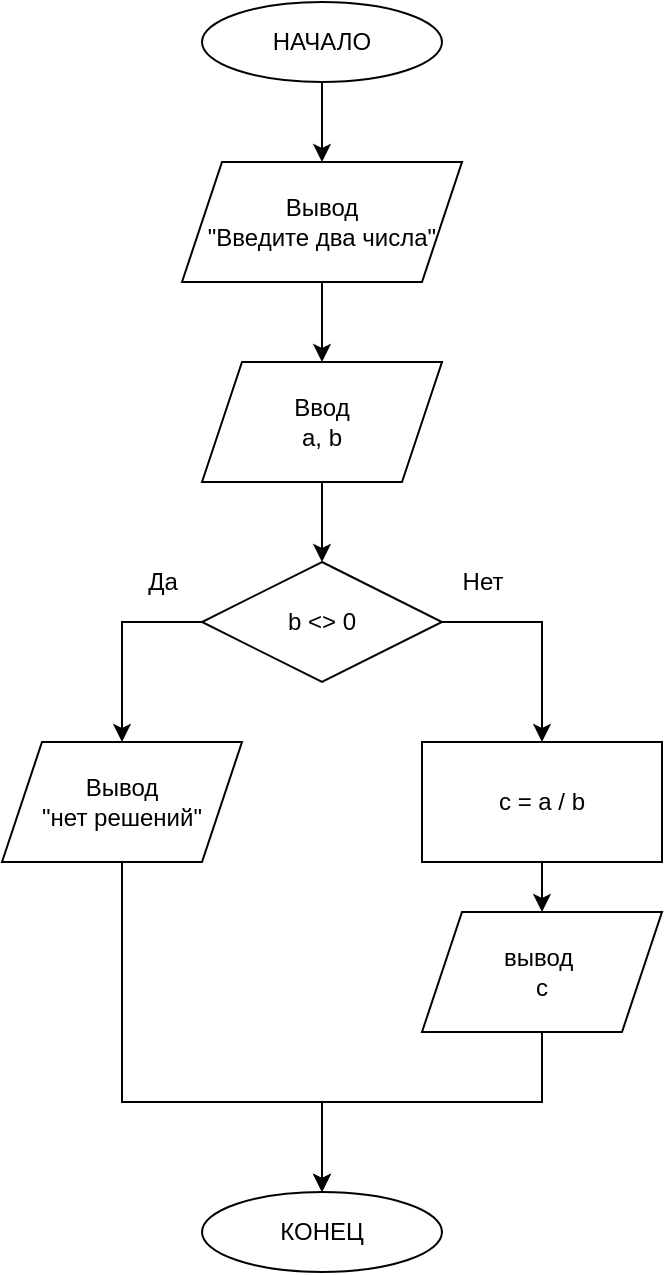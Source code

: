 <mxfile version="14.6.6" type="github">
  <diagram id="DGqqN-S8QnjWxsb0YwZN" name="Page-1">
    <mxGraphModel dx="742" dy="438" grid="1" gridSize="10" guides="1" tooltips="1" connect="1" arrows="1" fold="1" page="1" pageScale="1" pageWidth="827" pageHeight="1169" math="0" shadow="0">
      <root>
        <mxCell id="0" />
        <mxCell id="1" parent="0" />
        <mxCell id="ApOforBmoYvRUDO0L2X7-18" style="edgeStyle=orthogonalEdgeStyle;rounded=0;orthogonalLoop=1;jettySize=auto;html=1;exitX=0.5;exitY=1;exitDx=0;exitDy=0;" edge="1" parent="1" source="ApOforBmoYvRUDO0L2X7-1" target="ApOforBmoYvRUDO0L2X7-3">
          <mxGeometry relative="1" as="geometry" />
        </mxCell>
        <mxCell id="ApOforBmoYvRUDO0L2X7-1" value="НАЧАЛО" style="ellipse;whiteSpace=wrap;html=1;" vertex="1" parent="1">
          <mxGeometry x="320" y="40" width="120" height="40" as="geometry" />
        </mxCell>
        <mxCell id="ApOforBmoYvRUDO0L2X7-2" value="КОНЕЦ" style="ellipse;whiteSpace=wrap;html=1;" vertex="1" parent="1">
          <mxGeometry x="320" y="635" width="120" height="40" as="geometry" />
        </mxCell>
        <mxCell id="ApOforBmoYvRUDO0L2X7-11" style="edgeStyle=orthogonalEdgeStyle;rounded=0;orthogonalLoop=1;jettySize=auto;html=1;exitX=0.5;exitY=1;exitDx=0;exitDy=0;entryX=0.5;entryY=0;entryDx=0;entryDy=0;" edge="1" parent="1" source="ApOforBmoYvRUDO0L2X7-3" target="ApOforBmoYvRUDO0L2X7-4">
          <mxGeometry relative="1" as="geometry" />
        </mxCell>
        <mxCell id="ApOforBmoYvRUDO0L2X7-3" value="Вывод&lt;br&gt;&quot;Введите два числа&quot;" style="shape=parallelogram;perimeter=parallelogramPerimeter;whiteSpace=wrap;html=1;fixedSize=1;" vertex="1" parent="1">
          <mxGeometry x="310" y="120" width="140" height="60" as="geometry" />
        </mxCell>
        <mxCell id="ApOforBmoYvRUDO0L2X7-12" style="edgeStyle=orthogonalEdgeStyle;rounded=0;orthogonalLoop=1;jettySize=auto;html=1;exitX=0.5;exitY=1;exitDx=0;exitDy=0;entryX=0.5;entryY=0;entryDx=0;entryDy=0;" edge="1" parent="1" source="ApOforBmoYvRUDO0L2X7-4" target="ApOforBmoYvRUDO0L2X7-5">
          <mxGeometry relative="1" as="geometry" />
        </mxCell>
        <mxCell id="ApOforBmoYvRUDO0L2X7-4" value="Ввод&lt;br&gt;a, b" style="shape=parallelogram;perimeter=parallelogramPerimeter;whiteSpace=wrap;html=1;fixedSize=1;" vertex="1" parent="1">
          <mxGeometry x="320" y="220" width="120" height="60" as="geometry" />
        </mxCell>
        <mxCell id="ApOforBmoYvRUDO0L2X7-13" style="edgeStyle=orthogonalEdgeStyle;rounded=0;orthogonalLoop=1;jettySize=auto;html=1;exitX=1;exitY=0.5;exitDx=0;exitDy=0;entryX=0.5;entryY=0;entryDx=0;entryDy=0;" edge="1" parent="1" source="ApOforBmoYvRUDO0L2X7-5" target="ApOforBmoYvRUDO0L2X7-8">
          <mxGeometry relative="1" as="geometry" />
        </mxCell>
        <mxCell id="ApOforBmoYvRUDO0L2X7-15" style="edgeStyle=orthogonalEdgeStyle;rounded=0;orthogonalLoop=1;jettySize=auto;html=1;exitX=0;exitY=0.5;exitDx=0;exitDy=0;entryX=0.5;entryY=0;entryDx=0;entryDy=0;" edge="1" parent="1" source="ApOforBmoYvRUDO0L2X7-5" target="ApOforBmoYvRUDO0L2X7-10">
          <mxGeometry relative="1" as="geometry" />
        </mxCell>
        <mxCell id="ApOforBmoYvRUDO0L2X7-5" value="b &amp;lt;&amp;gt; 0" style="rhombus;whiteSpace=wrap;html=1;" vertex="1" parent="1">
          <mxGeometry x="320" y="320" width="120" height="60" as="geometry" />
        </mxCell>
        <mxCell id="ApOforBmoYvRUDO0L2X7-6" value="Да" style="text;html=1;align=center;verticalAlign=middle;resizable=0;points=[];autosize=1;strokeColor=none;" vertex="1" parent="1">
          <mxGeometry x="285" y="320" width="30" height="20" as="geometry" />
        </mxCell>
        <mxCell id="ApOforBmoYvRUDO0L2X7-7" value="Нет" style="text;html=1;align=center;verticalAlign=middle;resizable=0;points=[];autosize=1;strokeColor=none;" vertex="1" parent="1">
          <mxGeometry x="440" y="320" width="40" height="20" as="geometry" />
        </mxCell>
        <mxCell id="ApOforBmoYvRUDO0L2X7-14" style="edgeStyle=orthogonalEdgeStyle;rounded=0;orthogonalLoop=1;jettySize=auto;html=1;exitX=0.5;exitY=1;exitDx=0;exitDy=0;entryX=0.5;entryY=0;entryDx=0;entryDy=0;" edge="1" parent="1" source="ApOforBmoYvRUDO0L2X7-8" target="ApOforBmoYvRUDO0L2X7-9">
          <mxGeometry relative="1" as="geometry" />
        </mxCell>
        <mxCell id="ApOforBmoYvRUDO0L2X7-8" value="с = а / b" style="rounded=0;whiteSpace=wrap;html=1;" vertex="1" parent="1">
          <mxGeometry x="430" y="410" width="120" height="60" as="geometry" />
        </mxCell>
        <mxCell id="ApOforBmoYvRUDO0L2X7-17" style="edgeStyle=orthogonalEdgeStyle;rounded=0;orthogonalLoop=1;jettySize=auto;html=1;exitX=0.5;exitY=1;exitDx=0;exitDy=0;" edge="1" parent="1" source="ApOforBmoYvRUDO0L2X7-9">
          <mxGeometry relative="1" as="geometry">
            <mxPoint x="380" y="635" as="targetPoint" />
            <Array as="points">
              <mxPoint x="490" y="590" />
              <mxPoint x="380" y="590" />
            </Array>
          </mxGeometry>
        </mxCell>
        <mxCell id="ApOforBmoYvRUDO0L2X7-9" value="вывод&amp;nbsp;&lt;br&gt;с" style="shape=parallelogram;perimeter=parallelogramPerimeter;whiteSpace=wrap;html=1;fixedSize=1;" vertex="1" parent="1">
          <mxGeometry x="430" y="495" width="120" height="60" as="geometry" />
        </mxCell>
        <mxCell id="ApOforBmoYvRUDO0L2X7-16" style="edgeStyle=orthogonalEdgeStyle;rounded=0;orthogonalLoop=1;jettySize=auto;html=1;exitX=0.5;exitY=1;exitDx=0;exitDy=0;entryX=0.5;entryY=0;entryDx=0;entryDy=0;" edge="1" parent="1" source="ApOforBmoYvRUDO0L2X7-10" target="ApOforBmoYvRUDO0L2X7-2">
          <mxGeometry relative="1" as="geometry">
            <Array as="points">
              <mxPoint x="280" y="590" />
              <mxPoint x="380" y="590" />
            </Array>
          </mxGeometry>
        </mxCell>
        <mxCell id="ApOforBmoYvRUDO0L2X7-10" value="Вывод&lt;br&gt;&quot;нет решений&quot;" style="shape=parallelogram;perimeter=parallelogramPerimeter;whiteSpace=wrap;html=1;fixedSize=1;" vertex="1" parent="1">
          <mxGeometry x="220" y="410" width="120" height="60" as="geometry" />
        </mxCell>
      </root>
    </mxGraphModel>
  </diagram>
</mxfile>
